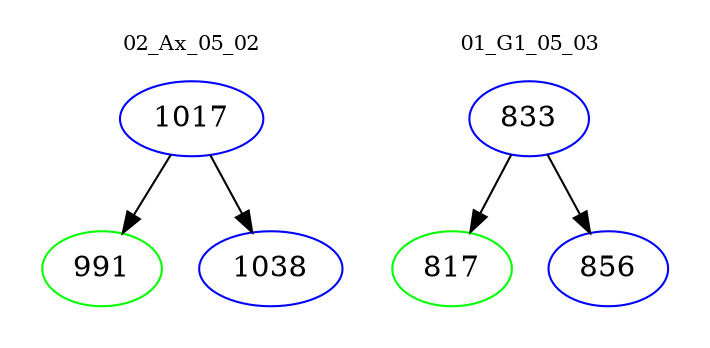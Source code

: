 digraph{
subgraph cluster_0 {
color = white
label = "02_Ax_05_02";
fontsize=10;
T0_1017 [label="1017", color="blue"]
T0_1017 -> T0_991 [color="black"]
T0_991 [label="991", color="green"]
T0_1017 -> T0_1038 [color="black"]
T0_1038 [label="1038", color="blue"]
}
subgraph cluster_1 {
color = white
label = "01_G1_05_03";
fontsize=10;
T1_833 [label="833", color="blue"]
T1_833 -> T1_817 [color="black"]
T1_817 [label="817", color="green"]
T1_833 -> T1_856 [color="black"]
T1_856 [label="856", color="blue"]
}
}
